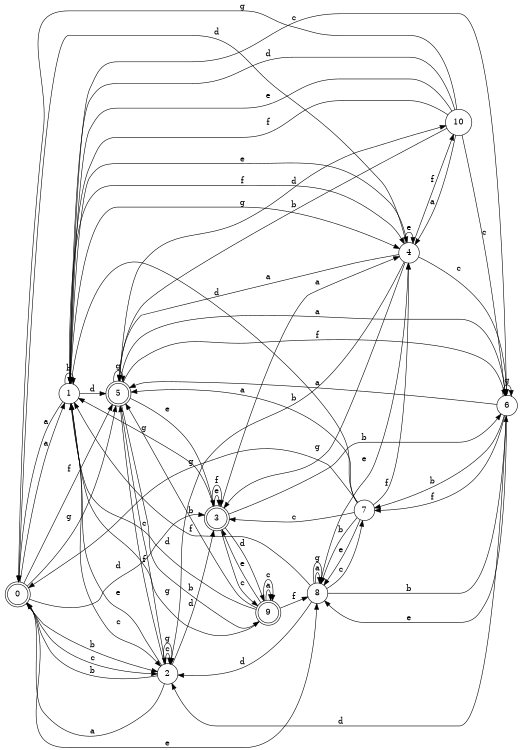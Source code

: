 digraph n9_5 {
__start0 [label="" shape="none"];

rankdir=LR;
size="8,5";

s0 [style="rounded,filled", color="black", fillcolor="white" shape="doublecircle", label="0"];
s1 [style="filled", color="black", fillcolor="white" shape="circle", label="1"];
s2 [style="filled", color="black", fillcolor="white" shape="circle", label="2"];
s3 [style="rounded,filled", color="black", fillcolor="white" shape="doublecircle", label="3"];
s4 [style="filled", color="black", fillcolor="white" shape="circle", label="4"];
s5 [style="rounded,filled", color="black", fillcolor="white" shape="doublecircle", label="5"];
s6 [style="filled", color="black", fillcolor="white" shape="circle", label="6"];
s7 [style="filled", color="black", fillcolor="white" shape="circle", label="7"];
s8 [style="filled", color="black", fillcolor="white" shape="circle", label="8"];
s9 [style="rounded,filled", color="black", fillcolor="white" shape="doublecircle", label="9"];
s10 [style="filled", color="black", fillcolor="white" shape="circle", label="10"];
s0 -> s1 [label="a"];
s0 -> s2 [label="b"];
s0 -> s2 [label="c"];
s0 -> s3 [label="d"];
s0 -> s8 [label="e"];
s0 -> s5 [label="f"];
s0 -> s5 [label="g"];
s1 -> s0 [label="a"];
s1 -> s1 [label="b"];
s1 -> s2 [label="c"];
s1 -> s5 [label="d"];
s1 -> s4 [label="e"];
s1 -> s4 [label="f"];
s1 -> s4 [label="g"];
s2 -> s0 [label="a"];
s2 -> s0 [label="b"];
s2 -> s2 [label="c"];
s2 -> s3 [label="d"];
s2 -> s1 [label="e"];
s2 -> s5 [label="f"];
s2 -> s2 [label="g"];
s3 -> s4 [label="a"];
s3 -> s6 [label="b"];
s3 -> s9 [label="c"];
s3 -> s9 [label="d"];
s3 -> s3 [label="e"];
s3 -> s3 [label="f"];
s3 -> s1 [label="g"];
s4 -> s5 [label="a"];
s4 -> s2 [label="b"];
s4 -> s6 [label="c"];
s4 -> s0 [label="d"];
s4 -> s4 [label="e"];
s4 -> s10 [label="f"];
s4 -> s3 [label="g"];
s5 -> s6 [label="a"];
s5 -> s9 [label="b"];
s5 -> s2 [label="c"];
s5 -> s10 [label="d"];
s5 -> s3 [label="e"];
s5 -> s6 [label="f"];
s5 -> s5 [label="g"];
s6 -> s5 [label="a"];
s6 -> s7 [label="b"];
s6 -> s1 [label="c"];
s6 -> s2 [label="d"];
s6 -> s8 [label="e"];
s6 -> s7 [label="f"];
s6 -> s6 [label="g"];
s7 -> s5 [label="a"];
s7 -> s8 [label="b"];
s7 -> s3 [label="c"];
s7 -> s1 [label="d"];
s7 -> s8 [label="e"];
s7 -> s4 [label="f"];
s7 -> s0 [label="g"];
s8 -> s8 [label="a"];
s8 -> s6 [label="b"];
s8 -> s7 [label="c"];
s8 -> s2 [label="d"];
s8 -> s4 [label="e"];
s8 -> s1 [label="f"];
s8 -> s8 [label="g"];
s9 -> s9 [label="a"];
s9 -> s5 [label="b"];
s9 -> s9 [label="c"];
s9 -> s1 [label="d"];
s9 -> s3 [label="e"];
s9 -> s8 [label="f"];
s9 -> s1 [label="g"];
s10 -> s4 [label="a"];
s10 -> s5 [label="b"];
s10 -> s6 [label="c"];
s10 -> s1 [label="d"];
s10 -> s1 [label="e"];
s10 -> s1 [label="f"];
s10 -> s0 [label="g"];

}